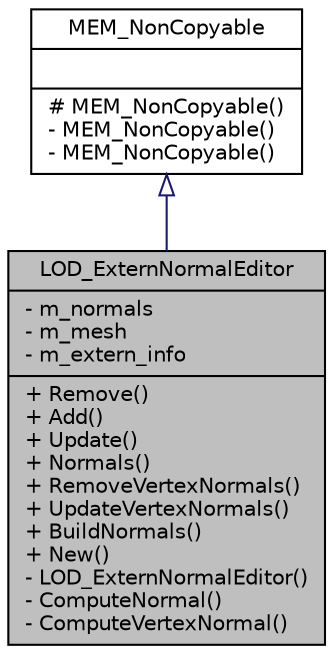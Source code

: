 digraph G
{
  edge [fontname="Helvetica",fontsize="10",labelfontname="Helvetica",labelfontsize="10"];
  node [fontname="Helvetica",fontsize="10",shape=record];
  Node1 [label="{LOD_ExternNormalEditor\n|- m_normals\l- m_mesh\l- m_extern_info\l|+ Remove()\l+ Add()\l+ Update()\l+ Normals()\l+ RemoveVertexNormals()\l+ UpdateVertexNormals()\l+ BuildNormals()\l+ New()\l- LOD_ExternNormalEditor()\l- ComputeNormal()\l- ComputeVertexNormal()\l}",height=0.2,width=0.4,color="black", fillcolor="grey75", style="filled" fontcolor="black"];
  Node2 -> Node1 [dir=back,color="midnightblue",fontsize="10",style="solid",arrowtail="empty",fontname="Helvetica"];
  Node2 [label="{MEM_NonCopyable\n||# MEM_NonCopyable()\l- MEM_NonCopyable()\l- MEM_NonCopyable()\l}",height=0.2,width=0.4,color="black", fillcolor="white", style="filled",URL="$d0/d40/classMEM__NonCopyable.html"];
}
